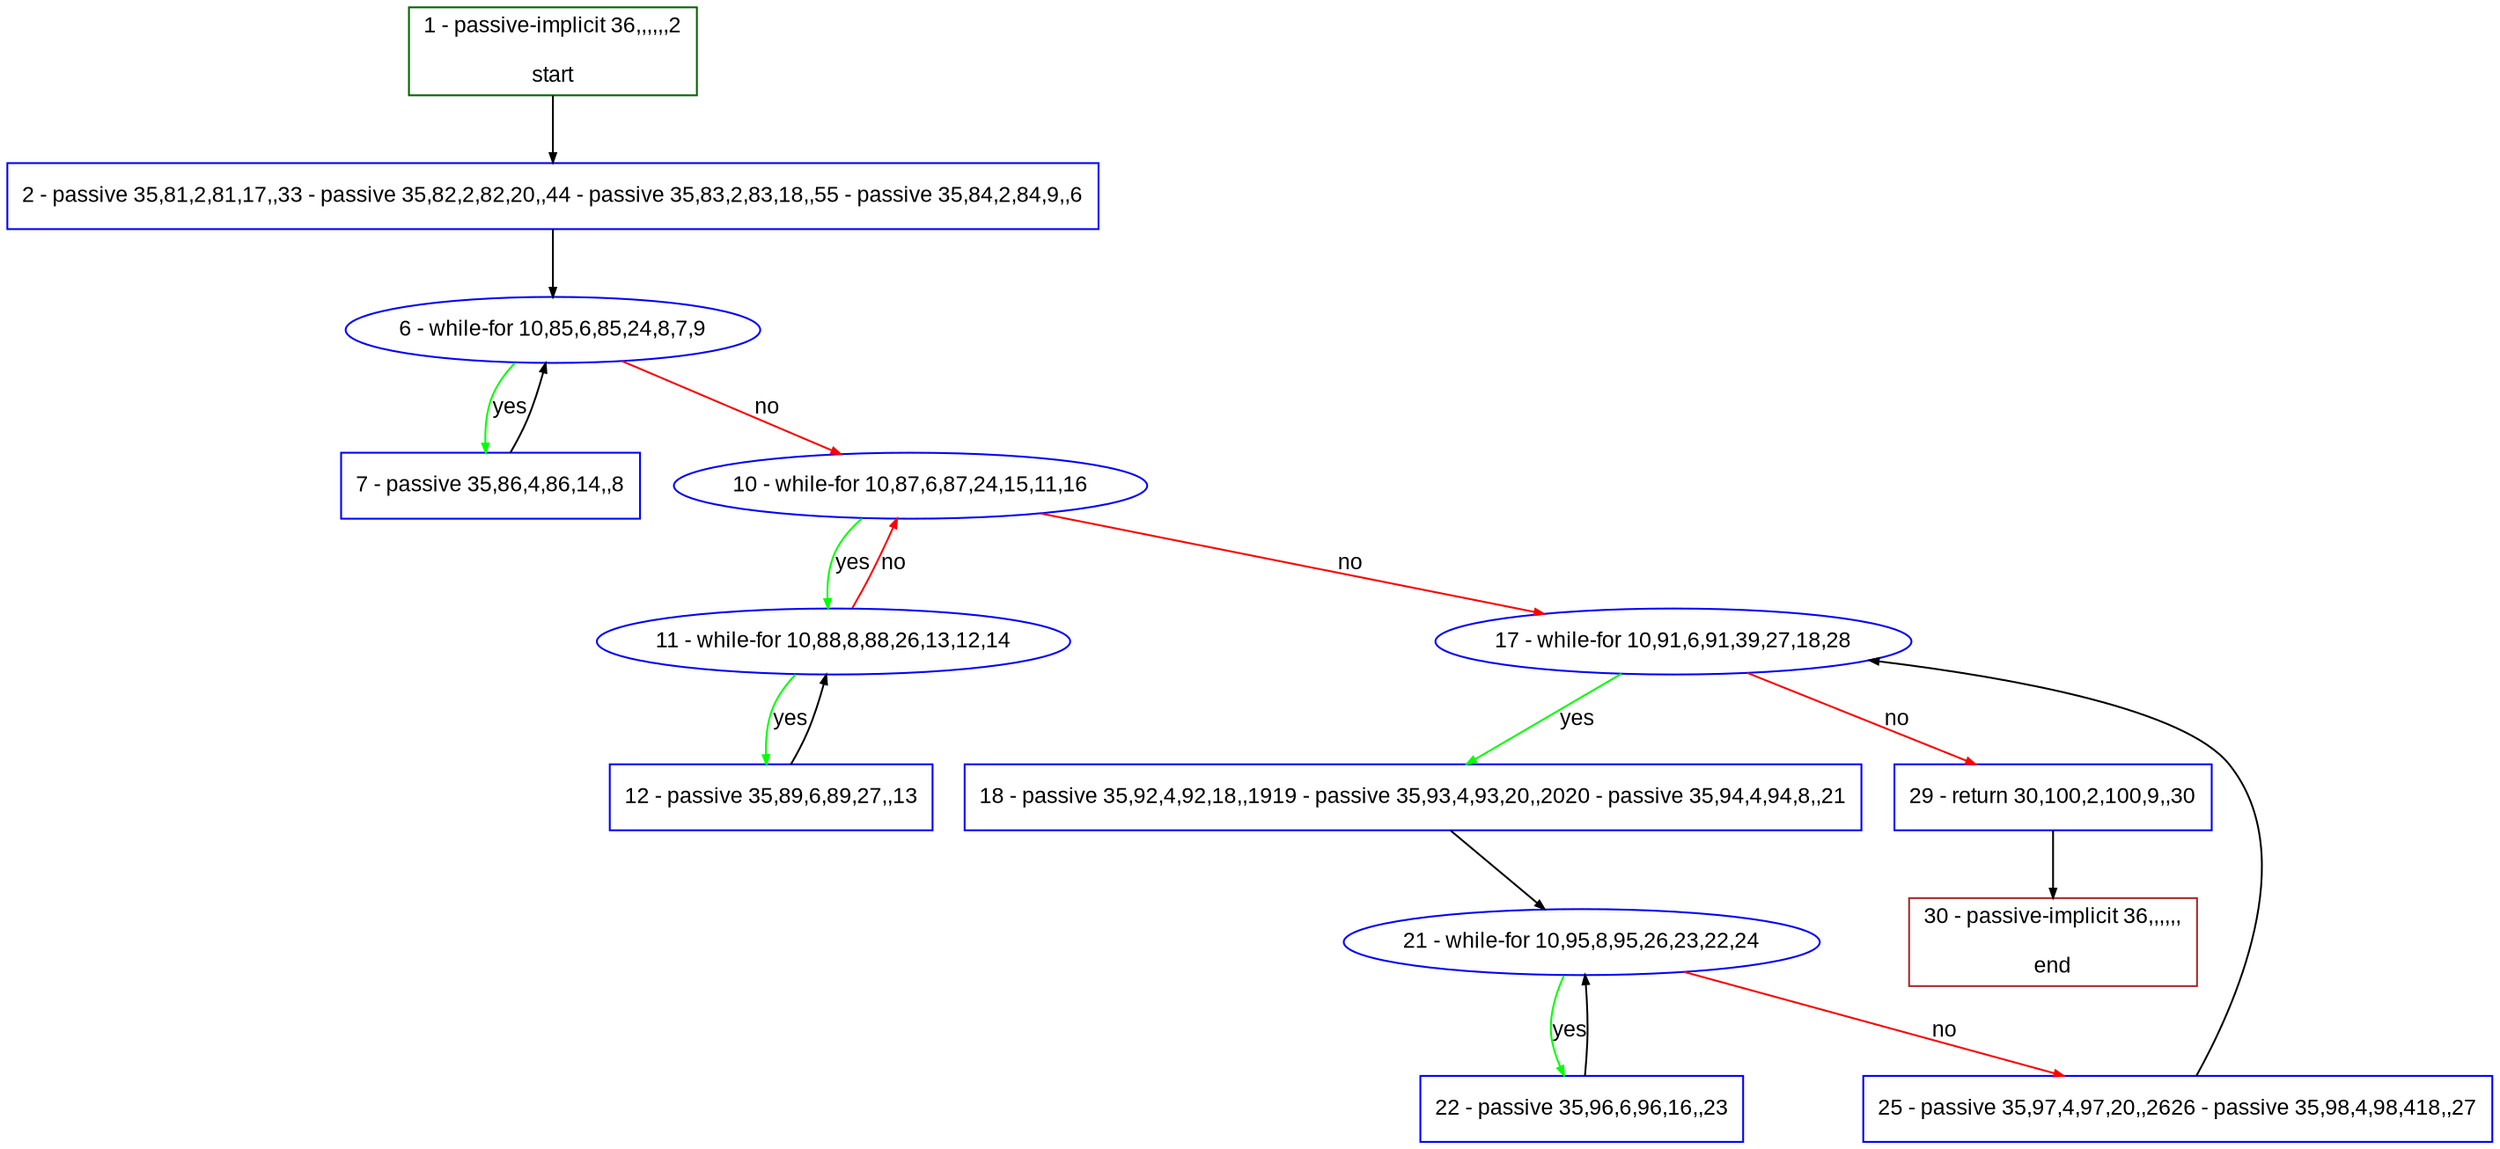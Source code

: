 digraph "" {
  graph [pack="true", label="", fontsize="12", packmode="clust", fontname="Arial", fillcolor="#FFFFCC", bgcolor="white", style="rounded,filled", compound="true"];
  node [node_initialized="no", label="", color="grey", fontsize="12", fillcolor="white", fontname="Arial", style="filled", shape="rectangle", compound="true", fixedsize="false"];
  edge [fontcolor="black", arrowhead="normal", arrowtail="none", arrowsize="0.5", ltail="", label="", color="black", fontsize="12", lhead="", fontname="Arial", dir="forward", compound="true"];
  __N1 [label="2 - passive 35,81,2,81,17,,33 - passive 35,82,2,82,20,,44 - passive 35,83,2,83,18,,55 - passive 35,84,2,84,9,,6", color="#0000ff", fillcolor="#ffffff", style="filled", shape="box"];
  __N2 [label="1 - passive-implicit 36,,,,,,2\n\nstart", color="#006400", fillcolor="#ffffff", style="filled", shape="box"];
  __N3 [label="6 - while-for 10,85,6,85,24,8,7,9", color="#0000ff", fillcolor="#ffffff", style="filled", shape="oval"];
  __N4 [label="7 - passive 35,86,4,86,14,,8", color="#0000ff", fillcolor="#ffffff", style="filled", shape="box"];
  __N5 [label="10 - while-for 10,87,6,87,24,15,11,16", color="#0000ff", fillcolor="#ffffff", style="filled", shape="oval"];
  __N6 [label="11 - while-for 10,88,8,88,26,13,12,14", color="#0000ff", fillcolor="#ffffff", style="filled", shape="oval"];
  __N7 [label="17 - while-for 10,91,6,91,39,27,18,28", color="#0000ff", fillcolor="#ffffff", style="filled", shape="oval"];
  __N8 [label="12 - passive 35,89,6,89,27,,13", color="#0000ff", fillcolor="#ffffff", style="filled", shape="box"];
  __N9 [label="18 - passive 35,92,4,92,18,,1919 - passive 35,93,4,93,20,,2020 - passive 35,94,4,94,8,,21", color="#0000ff", fillcolor="#ffffff", style="filled", shape="box"];
  __N10 [label="29 - return 30,100,2,100,9,,30", color="#0000ff", fillcolor="#ffffff", style="filled", shape="box"];
  __N11 [label="21 - while-for 10,95,8,95,26,23,22,24", color="#0000ff", fillcolor="#ffffff", style="filled", shape="oval"];
  __N12 [label="22 - passive 35,96,6,96,16,,23", color="#0000ff", fillcolor="#ffffff", style="filled", shape="box"];
  __N13 [label="25 - passive 35,97,4,97,20,,2626 - passive 35,98,4,98,418,,27", color="#0000ff", fillcolor="#ffffff", style="filled", shape="box"];
  __N14 [label="30 - passive-implicit 36,,,,,,\n\nend", color="#a52a2a", fillcolor="#ffffff", style="filled", shape="box"];
  __N2 -> __N1 [arrowhead="normal", arrowtail="none", color="#000000", label="", dir="forward"];
  __N1 -> __N3 [arrowhead="normal", arrowtail="none", color="#000000", label="", dir="forward"];
  __N3 -> __N4 [arrowhead="normal", arrowtail="none", color="#00ff00", label="yes", dir="forward"];
  __N4 -> __N3 [arrowhead="normal", arrowtail="none", color="#000000", label="", dir="forward"];
  __N3 -> __N5 [arrowhead="normal", arrowtail="none", color="#ff0000", label="no", dir="forward"];
  __N5 -> __N6 [arrowhead="normal", arrowtail="none", color="#00ff00", label="yes", dir="forward"];
  __N6 -> __N5 [arrowhead="normal", arrowtail="none", color="#ff0000", label="no", dir="forward"];
  __N5 -> __N7 [arrowhead="normal", arrowtail="none", color="#ff0000", label="no", dir="forward"];
  __N6 -> __N8 [arrowhead="normal", arrowtail="none", color="#00ff00", label="yes", dir="forward"];
  __N8 -> __N6 [arrowhead="normal", arrowtail="none", color="#000000", label="", dir="forward"];
  __N7 -> __N9 [arrowhead="normal", arrowtail="none", color="#00ff00", label="yes", dir="forward"];
  __N7 -> __N10 [arrowhead="normal", arrowtail="none", color="#ff0000", label="no", dir="forward"];
  __N9 -> __N11 [arrowhead="normal", arrowtail="none", color="#000000", label="", dir="forward"];
  __N11 -> __N12 [arrowhead="normal", arrowtail="none", color="#00ff00", label="yes", dir="forward"];
  __N12 -> __N11 [arrowhead="normal", arrowtail="none", color="#000000", label="", dir="forward"];
  __N11 -> __N13 [arrowhead="normal", arrowtail="none", color="#ff0000", label="no", dir="forward"];
  __N13 -> __N7 [arrowhead="normal", arrowtail="none", color="#000000", label="", dir="forward"];
  __N10 -> __N14 [arrowhead="normal", arrowtail="none", color="#000000", label="", dir="forward"];
}
